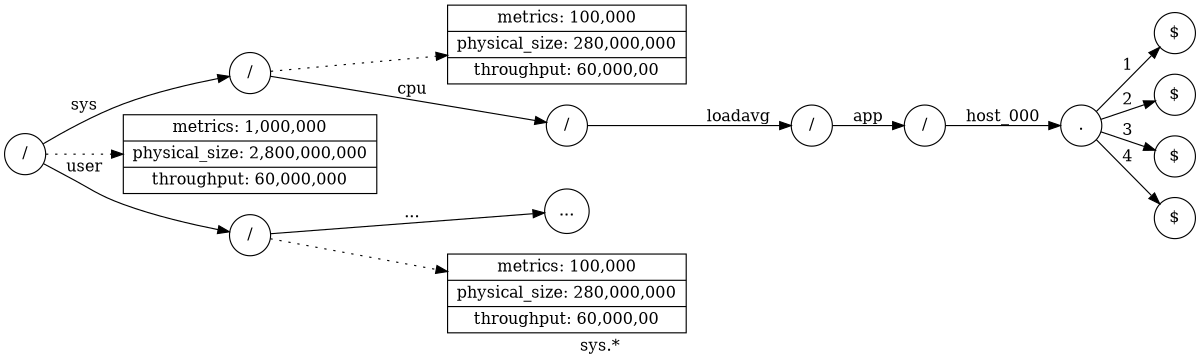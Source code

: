 // graph TD
//     A(/) -->|app| B(/)
//     B --> |cpu| C(/)
//     C --> |loadavg| D(/)
//     D --> |app| E(/)
//     E --> |host-000| F(.)
//     F --> |1| G($)
//     F --> |2| H($)
//     F --> |3| I($)
//     F --> |4| J($)
//
// sys.cpu.loadavg.app.host-0001

digraph trie {
	// layout="neato"
	label="sys.*";
	rankdir=LR;
	size="8,5"
	node [shape = circle];

	root [label = "/"];
	sys [label = "/"];
	root -> sys [label = "sys"];

	quota_root [shape=record label = "{ metrics: 1,000,000 }| { physical_size: 2,800,000,000 } | { throughput: 60,000,000 }"];
	root -> quota_root [style=dotted]

	quota_sys [shape=record label = "{ metrics: 100,000 }| { physical_size: 280,000,000 } | { throughput: 60,000,00 }"];
	sys -> quota_sys [style=dotted]

	cpu [label = "/"];
	sys -> cpu [label = "cpu"];

	loadavg [label = "/"];
	cpu -> loadavg [label = "loadavg"];

	app [label = "/"];
	loadavg -> app [label = "app"];


	host_000 [label = "." ];
	app -> host_000 [label = "host_000"];

	host_0001 [label = "$"];
	host_000 -> host_0001 [label = "1"];

	host_0002 [label = "$"];
	host_000 -> host_0002 [label = "2"];

	host_0003 [label = "$"];
	host_000 -> host_0003 [label = "3"];

	host_0004 [label = "$"];
	host_000 -> host_0004 [label = "4"];

	user [label = "/"];
	root -> user [label = "user"];
	user_rest [label="..."]
	user -> user_rest [label = "..."]

	quota_user [shape=record label = "{ metrics: 100,000 }| { physical_size: 280,000,000 } | { throughput: 60,000,00 }"];
	user -> quota_user [style=dotted]
}
